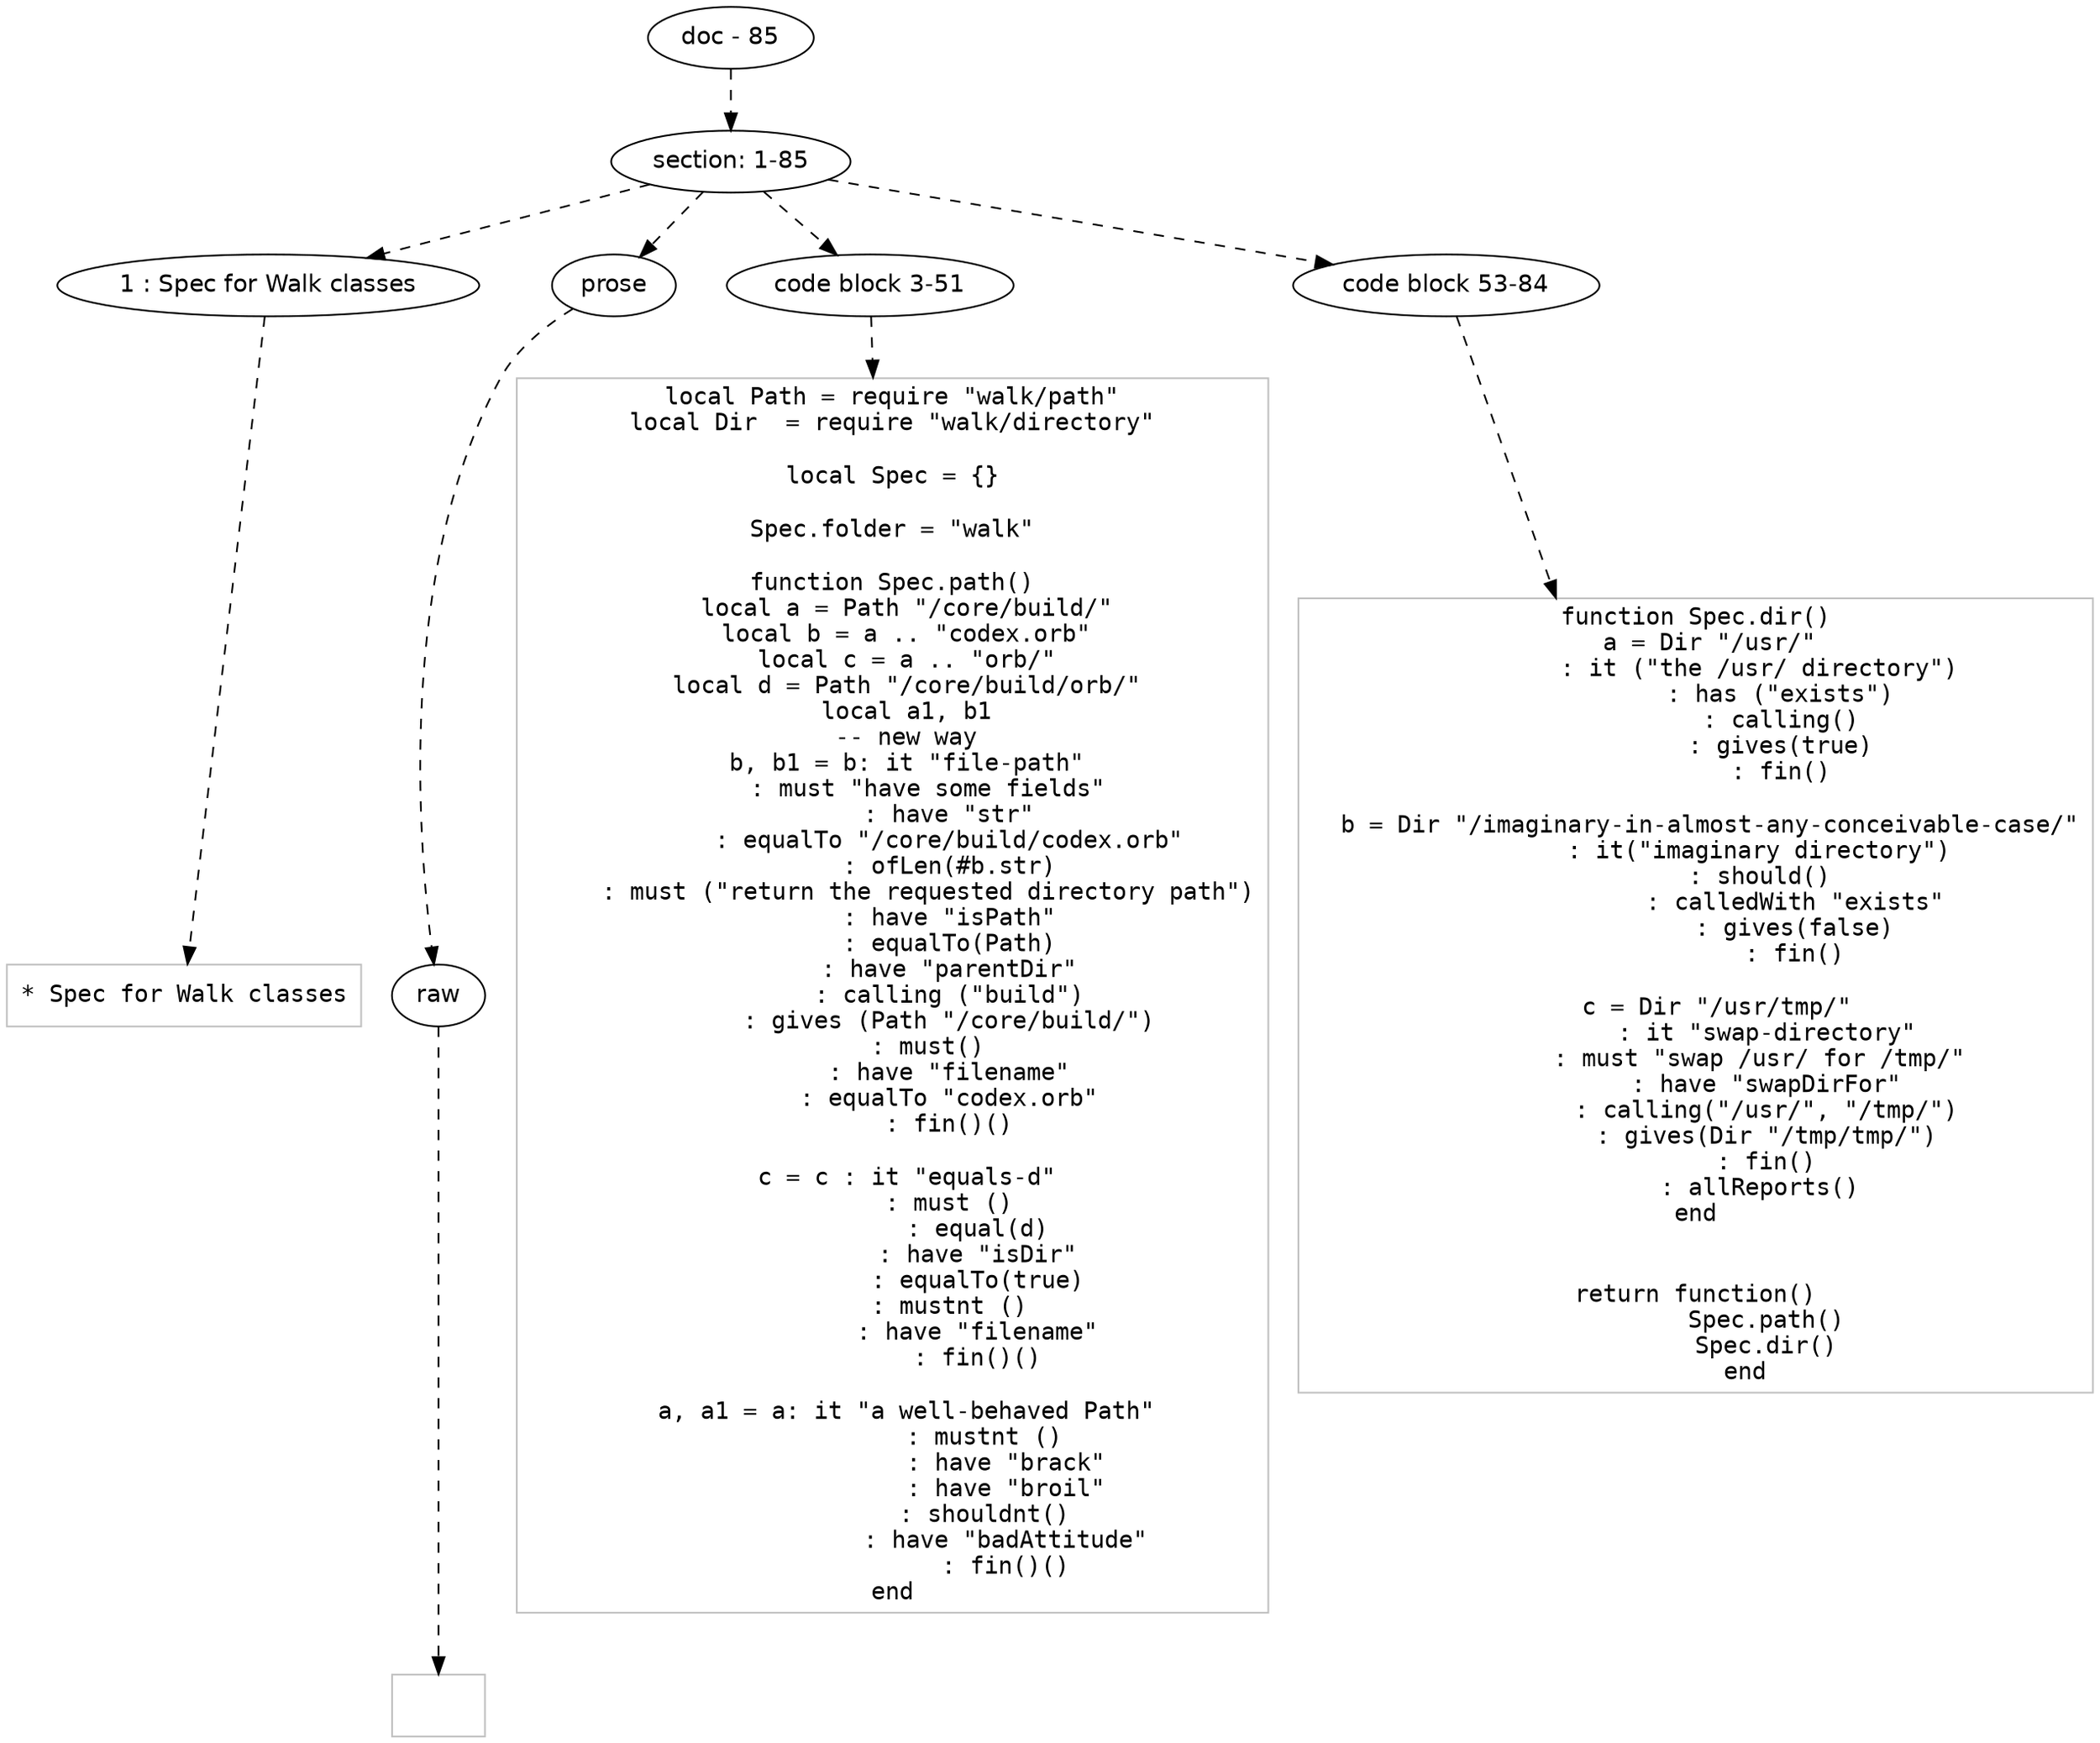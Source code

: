 digraph lpegNode {

node [fontname=Helvetica]
edge [style=dashed]

doc_0 [label="doc - 85"]


doc_0 -> { section_1}
{rank=same; section_1}

section_1 [label="section: 1-85"]


// END RANK doc_0

section_1 -> { header_2 prose_3 codeblock_4 codeblock_5}
{rank=same; header_2 prose_3 codeblock_4 codeblock_5}

header_2 [label="1 : Spec for Walk classes"]

prose_3 [label="prose"]

codeblock_4 [label="code block 3-51"]

codeblock_5 [label="code block 53-84"]


// END RANK section_1

header_2 -> leaf_6
leaf_6  [color=Gray,shape=rectangle,fontname=Inconsolata,label="* Spec for Walk classes"]
// END RANK header_2

prose_3 -> { raw_7}
{rank=same; raw_7}

raw_7 [label="raw"]


// END RANK prose_3

raw_7 -> leaf_8
leaf_8  [color=Gray,shape=rectangle,fontname=Inconsolata,label="
"]
// END RANK raw_7

codeblock_4 -> leaf_9
leaf_9  [color=Gray,shape=rectangle,fontname=Inconsolata,label="local Path = require \"walk/path\"
local Dir  = require \"walk/directory\"

local Spec = {}

Spec.folder = \"walk\"

function Spec.path()
  local a = Path \"/core/build/\"
  local b = a .. \"codex.orb\"
  local c = a .. \"orb/\"
  local d = Path \"/core/build/orb/\"
  local a1, b1
  -- new way
  b, b1 = b: it \"file-path\"
     : must \"have some fields\"
        : have \"str\"
        : equalTo \"/core/build/codex.orb\"
        : ofLen(#b.str)
     : must (\"return the requested directory path\")
        : have \"isPath\"
        : equalTo(Path)
        : have \"parentDir\"
        : calling (\"build\")
        : gives (Path \"/core/build/\")
     : must()
        : have \"filename\"
        : equalTo \"codex.orb\"
        : fin()()

  c = c : it \"equals-d\"
        : must ()
            : equal(d)
            : have \"isDir\"
            : equalTo(true)
        : mustnt ()
            : have \"filename\"
            : fin()()

  a, a1 = a: it \"a well-behaved Path\"
             : mustnt ()
                : have \"brack\"
                : have \"broil\"
             : shouldnt()
                : have \"badAttitude\"
                : fin()()
end"]
// END RANK codeblock_4

codeblock_5 -> leaf_10
leaf_10  [color=Gray,shape=rectangle,fontname=Inconsolata,label="function Spec.dir()
  a = Dir \"/usr/\"
         : it (\"the /usr/ directory\")
            : has (\"exists\")
            : calling()
            : gives(true)
            : fin()

  b = Dir \"/imaginary-in-almost-any-conceivable-case/\"
         : it(\"imaginary directory\")
         : should()
              : calledWith \"exists\"
              : gives(false)
              : fin()

   c = Dir \"/usr/tmp/\"
          : it \"swap-directory\"
         : must \"swap /usr/ for /tmp/\"
          : have \"swapDirFor\"
          : calling(\"/usr/\", \"/tmp/\")
          : gives(Dir \"/tmp/tmp/\")
          : fin()
         : allReports()
end


return function()
          Spec.path()
          Spec.dir()
       end"]
// END RANK codeblock_5


}
